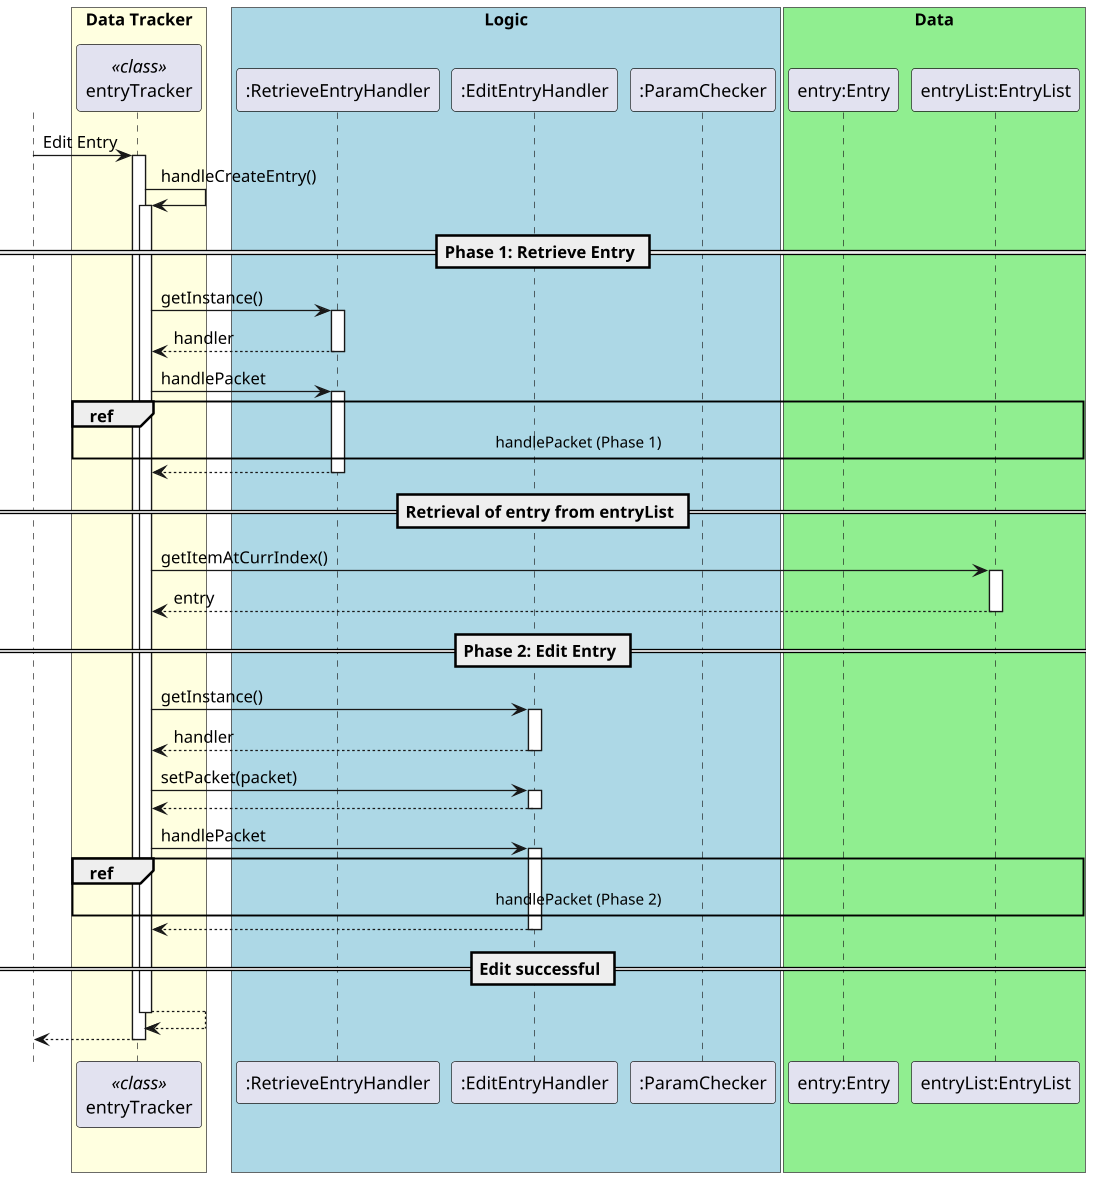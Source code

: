 @startuml
autoactivate on
scale 1094 width
skinparam shadowing false
skinparam sequence {
ActorBorderColor white

ActorBackgroundColor white
ActorFontColor white
ActorFontSize 17
ActorFontName ""
}

actor User

box "Data Tracker" #LightYellow
participant entryTracker as entryTracker <<class>>
endBox

box "Logic" #LightBlue
participant ":RetrieveEntryHandler"
participant ":EditEntryHandler"
participant ":ParamChecker"
endBox

box "Data" #LightGreen
participant "entry:Entry"
participant "entryList:EntryList"
endBox

User -> entryTracker: Edit Entry

entryTracker ->entryTracker: handleCreateEntry()
    == Phase 1: Retrieve Entry ==
   entryTracker-> ":RetrieveEntryHandler" : getInstance()
    return handler

       entryTracker-> ":RetrieveEntryHandler" : handlePacket
            ref over entryTracker, ":RetrieveEntryHandler", ":ParamChecker","entryList:EntryList" : handlePacket (Phase 1) 

       return

    == Retrieval of entry from entryList ==
    entryTracker -> "entryList:EntryList" : getItemAtCurrIndex()
    return entry

    == Phase 2: Edit Entry ==
       entryTracker-> ":EditEntryHandler" : getInstance()
        return handler
        entryTracker -> ":EditEntryHandler" : setPacket(packet)
        return
        entryTracker -> ":EditEntryHandler" : handlePacket
                        ref over entryTracker, ":RetrieveEntryHandler", ":ParamChecker","entryList:EntryList" : handlePacket (Phase 2) 
       
        return
   == Edit successful ==
   return
return
@enduml
